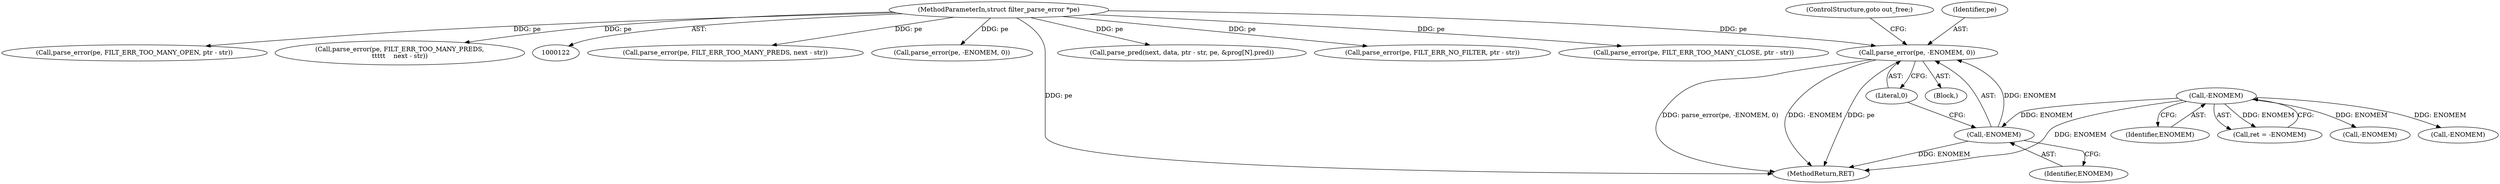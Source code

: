 digraph "0_linux_81f9c4e4177d31ced6f52a89bb70e93bfb77ca03_1@pointer" {
"1000187" [label="(Call,parse_error(pe, -ENOMEM, 0))"];
"1000128" [label="(MethodParameterIn,struct filter_parse_error *pe)"];
"1000189" [label="(Call,-ENOMEM)"];
"1000149" [label="(Call,-ENOMEM)"];
"1000272" [label="(Call,parse_error(pe, FILT_ERR_TOO_MANY_PREDS, next - str))"];
"1000205" [label="(Call,parse_error(pe, -ENOMEM, 0))"];
"1000173" [label="(Call,-ENOMEM)"];
"1000186" [label="(Block,)"];
"1000150" [label="(Identifier,ENOMEM)"];
"1000192" [label="(ControlStructure,goto out_free;)"];
"1000147" [label="(Call,ret = -ENOMEM)"];
"1000626" [label="(MethodReturn,RET)"];
"1000149" [label="(Call,-ENOMEM)"];
"1000189" [label="(Call,-ENOMEM)"];
"1000187" [label="(Call,parse_error(pe, -ENOMEM, 0))"];
"1000128" [label="(MethodParameterIn,struct filter_parse_error *pe)"];
"1000207" [label="(Call,-ENOMEM)"];
"1000295" [label="(Call,parse_pred(next, data, ptr - str, pe, &prog[N].pred))"];
"1000191" [label="(Literal,0)"];
"1000474" [label="(Call,parse_error(pe, FILT_ERR_NO_FILTER, ptr - str))"];
"1000444" [label="(Call,parse_error(pe, FILT_ERR_TOO_MANY_CLOSE, ptr - str))"];
"1000188" [label="(Identifier,pe)"];
"1000459" [label="(Call,parse_error(pe, FILT_ERR_TOO_MANY_OPEN, ptr - str))"];
"1000190" [label="(Identifier,ENOMEM)"];
"1000362" [label="(Call,parse_error(pe, FILT_ERR_TOO_MANY_PREDS,\n\t\t\t\t\t    next - str))"];
"1000187" -> "1000186"  [label="AST: "];
"1000187" -> "1000191"  [label="CFG: "];
"1000188" -> "1000187"  [label="AST: "];
"1000189" -> "1000187"  [label="AST: "];
"1000191" -> "1000187"  [label="AST: "];
"1000192" -> "1000187"  [label="CFG: "];
"1000187" -> "1000626"  [label="DDG: pe"];
"1000187" -> "1000626"  [label="DDG: parse_error(pe, -ENOMEM, 0)"];
"1000187" -> "1000626"  [label="DDG: -ENOMEM"];
"1000128" -> "1000187"  [label="DDG: pe"];
"1000189" -> "1000187"  [label="DDG: ENOMEM"];
"1000128" -> "1000122"  [label="AST: "];
"1000128" -> "1000626"  [label="DDG: pe"];
"1000128" -> "1000205"  [label="DDG: pe"];
"1000128" -> "1000272"  [label="DDG: pe"];
"1000128" -> "1000295"  [label="DDG: pe"];
"1000128" -> "1000362"  [label="DDG: pe"];
"1000128" -> "1000444"  [label="DDG: pe"];
"1000128" -> "1000459"  [label="DDG: pe"];
"1000128" -> "1000474"  [label="DDG: pe"];
"1000189" -> "1000190"  [label="CFG: "];
"1000190" -> "1000189"  [label="AST: "];
"1000191" -> "1000189"  [label="CFG: "];
"1000189" -> "1000626"  [label="DDG: ENOMEM"];
"1000149" -> "1000189"  [label="DDG: ENOMEM"];
"1000149" -> "1000147"  [label="AST: "];
"1000149" -> "1000150"  [label="CFG: "];
"1000150" -> "1000149"  [label="AST: "];
"1000147" -> "1000149"  [label="CFG: "];
"1000149" -> "1000626"  [label="DDG: ENOMEM"];
"1000149" -> "1000147"  [label="DDG: ENOMEM"];
"1000149" -> "1000173"  [label="DDG: ENOMEM"];
"1000149" -> "1000207"  [label="DDG: ENOMEM"];
}
